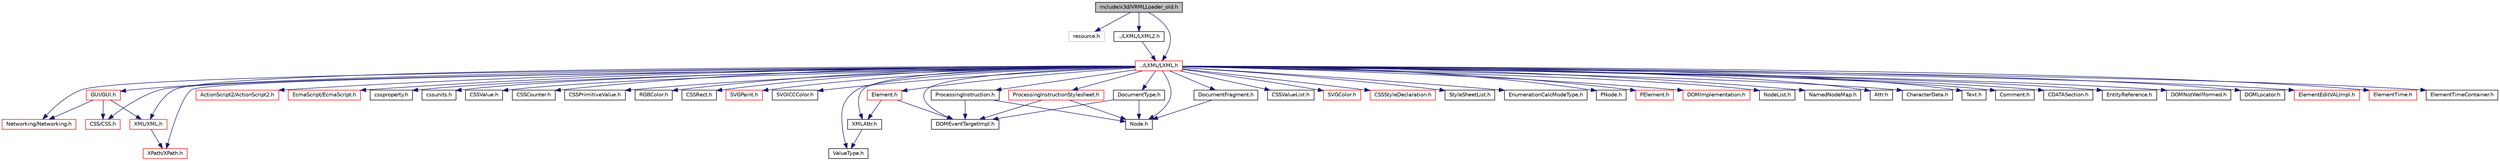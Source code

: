 digraph G
{
  edge [fontname="Helvetica",fontsize="10",labelfontname="Helvetica",labelfontsize="10"];
  node [fontname="Helvetica",fontsize="10",shape=record];
  Node1 [label="include/x3d/VRMLLoader_old.h",height=0.2,width=0.4,color="black", fillcolor="grey75", style="filled" fontcolor="black"];
  Node1 -> Node2 [color="midnightblue",fontsize="10",style="solid",fontname="Helvetica"];
  Node2 [label="resource.h",height=0.2,width=0.4,color="grey75", fillcolor="white", style="filled"];
  Node1 -> Node3 [color="midnightblue",fontsize="10",style="solid",fontname="Helvetica"];
  Node3 [label="../LXML/LXML.h",height=0.2,width=0.4,color="red", fillcolor="white", style="filled",URL="$_l_x_m_l_8h.html"];
  Node3 -> Node4 [color="midnightblue",fontsize="10",style="solid",fontname="Helvetica"];
  Node4 [label="GUI/GUI.h",height=0.2,width=0.4,color="red", fillcolor="white", style="filled",URL="$_g_u_i_8h.html"];
  Node4 -> Node5 [color="midnightblue",fontsize="10",style="solid",fontname="Helvetica"];
  Node5 [label="Networking/Networking.h",height=0.2,width=0.4,color="red", fillcolor="white", style="filled",URL="$_networking_8h.html"];
  Node4 -> Node6 [color="midnightblue",fontsize="10",style="solid",fontname="Helvetica"];
  Node6 [label="CSS/CSS.h",height=0.2,width=0.4,color="red", fillcolor="white", style="filled",URL="$_c_s_s_8h.html"];
  Node4 -> Node7 [color="midnightblue",fontsize="10",style="solid",fontname="Helvetica"];
  Node7 [label="XML/XML.h",height=0.2,width=0.4,color="red", fillcolor="white", style="filled",URL="$_x_m_l_8h.html"];
  Node7 -> Node8 [color="midnightblue",fontsize="10",style="solid",fontname="Helvetica"];
  Node8 [label="XPath/XPath.h",height=0.2,width=0.4,color="red", fillcolor="white", style="filled",URL="$_x_path_8h.html"];
  Node3 -> Node6 [color="midnightblue",fontsize="10",style="solid",fontname="Helvetica"];
  Node3 -> Node8 [color="midnightblue",fontsize="10",style="solid",fontname="Helvetica"];
  Node3 -> Node7 [color="midnightblue",fontsize="10",style="solid",fontname="Helvetica"];
  Node3 -> Node9 [color="midnightblue",fontsize="10",style="solid",fontname="Helvetica"];
  Node9 [label="ActionScript2/ActionScript2.h",height=0.2,width=0.4,color="red", fillcolor="white", style="filled",URL="$_action_script2_8h.html"];
  Node3 -> Node10 [color="midnightblue",fontsize="10",style="solid",fontname="Helvetica"];
  Node10 [label="EcmaScript/EcmaScript.h",height=0.2,width=0.4,color="red", fillcolor="white", style="filled",URL="$_ecma_script_8h.html"];
  Node3 -> Node5 [color="midnightblue",fontsize="10",style="solid",fontname="Helvetica"];
  Node3 -> Node11 [color="midnightblue",fontsize="10",style="solid",fontname="Helvetica"];
  Node11 [label="cssproperty.h",height=0.2,width=0.4,color="black", fillcolor="white", style="filled",URL="$cssproperty_8h.html"];
  Node3 -> Node12 [color="midnightblue",fontsize="10",style="solid",fontname="Helvetica"];
  Node12 [label="cssunits.h",height=0.2,width=0.4,color="black", fillcolor="white", style="filled",URL="$cssunits_8h.html"];
  Node3 -> Node13 [color="midnightblue",fontsize="10",style="solid",fontname="Helvetica"];
  Node13 [label="CSSValue.h",height=0.2,width=0.4,color="black", fillcolor="white", style="filled",URL="$_c_s_s_value_8h.html"];
  Node3 -> Node14 [color="midnightblue",fontsize="10",style="solid",fontname="Helvetica"];
  Node14 [label="CSSCounter.h",height=0.2,width=0.4,color="black", fillcolor="white", style="filled",URL="$_c_s_s_counter_8h.html"];
  Node3 -> Node15 [color="midnightblue",fontsize="10",style="solid",fontname="Helvetica"];
  Node15 [label="CSSPrimitiveValue.h",height=0.2,width=0.4,color="black", fillcolor="white", style="filled",URL="$_c_s_s_primitive_value_8h.html"];
  Node3 -> Node16 [color="midnightblue",fontsize="10",style="solid",fontname="Helvetica"];
  Node16 [label="RGBColor.h",height=0.2,width=0.4,color="black", fillcolor="white", style="filled",URL="$_r_g_b_color_8h.html"];
  Node3 -> Node17 [color="midnightblue",fontsize="10",style="solid",fontname="Helvetica"];
  Node17 [label="CSSRect.h",height=0.2,width=0.4,color="black", fillcolor="white", style="filled",URL="$_c_s_s_rect_8h.html"];
  Node3 -> Node18 [color="midnightblue",fontsize="10",style="solid",fontname="Helvetica"];
  Node18 [label="SVGPaint.h",height=0.2,width=0.4,color="red", fillcolor="white", style="filled",URL="$_s_v_g_paint_8h.html"];
  Node3 -> Node19 [color="midnightblue",fontsize="10",style="solid",fontname="Helvetica"];
  Node19 [label="SVGICCColor.h",height=0.2,width=0.4,color="black", fillcolor="white", style="filled",URL="$_s_v_g_i_c_c_color_8h.html"];
  Node3 -> Node20 [color="midnightblue",fontsize="10",style="solid",fontname="Helvetica"];
  Node20 [label="ValueType.h",height=0.2,width=0.4,color="black", fillcolor="white", style="filled",URL="$_value_type_8h.html"];
  Node3 -> Node21 [color="midnightblue",fontsize="10",style="solid",fontname="Helvetica"];
  Node21 [label="XMLAttr.h",height=0.2,width=0.4,color="black", fillcolor="white", style="filled",URL="$_x_m_l_attr_8h.html"];
  Node21 -> Node20 [color="midnightblue",fontsize="10",style="solid",fontname="Helvetica"];
  Node3 -> Node22 [color="midnightblue",fontsize="10",style="solid",fontname="Helvetica"];
  Node22 [label="CSSValueList.h",height=0.2,width=0.4,color="black", fillcolor="white", style="filled",URL="$_c_s_s_value_list_8h.html"];
  Node3 -> Node23 [color="midnightblue",fontsize="10",style="solid",fontname="Helvetica"];
  Node23 [label="SVGColor.h",height=0.2,width=0.4,color="red", fillcolor="white", style="filled",URL="$_s_v_g_color_8h.html"];
  Node3 -> Node24 [color="midnightblue",fontsize="10",style="solid",fontname="Helvetica"];
  Node24 [label="CSSStyleDeclaration.h",height=0.2,width=0.4,color="red", fillcolor="white", style="filled",URL="$_c_s_s_style_declaration_8h.html"];
  Node3 -> Node25 [color="midnightblue",fontsize="10",style="solid",fontname="Helvetica"];
  Node25 [label="StyleSheetList.h",height=0.2,width=0.4,color="black", fillcolor="white", style="filled",URL="$_style_sheet_list_8h.html"];
  Node3 -> Node26 [color="midnightblue",fontsize="10",style="solid",fontname="Helvetica"];
  Node26 [label="EnumerationCalcModeType.h",height=0.2,width=0.4,color="black", fillcolor="white", style="filled",URL="$_enumeration_calc_mode_type_8h.html"];
  Node3 -> Node27 [color="midnightblue",fontsize="10",style="solid",fontname="Helvetica"];
  Node27 [label="PNode.h",height=0.2,width=0.4,color="black", fillcolor="white", style="filled",URL="$_p_node_8h.html"];
  Node3 -> Node28 [color="midnightblue",fontsize="10",style="solid",fontname="Helvetica"];
  Node28 [label="PElement.h",height=0.2,width=0.4,color="red", fillcolor="white", style="filled",URL="$_p_element_8h.html"];
  Node3 -> Node29 [color="midnightblue",fontsize="10",style="solid",fontname="Helvetica"];
  Node29 [label="DOMEventTargetImpl.h",height=0.2,width=0.4,color="black", fillcolor="white", style="filled",URL="$_d_o_m_event_target_impl_8h.html"];
  Node3 -> Node30 [color="midnightblue",fontsize="10",style="solid",fontname="Helvetica"];
  Node30 [label="DOMImplementation.h",height=0.2,width=0.4,color="red", fillcolor="white", style="filled",URL="$_d_o_m_implementation_8h.html"];
  Node3 -> Node31 [color="midnightblue",fontsize="10",style="solid",fontname="Helvetica"];
  Node31 [label="Node.h",height=0.2,width=0.4,color="black", fillcolor="white", style="filled",URL="$_node_8h.html"];
  Node3 -> Node32 [color="midnightblue",fontsize="10",style="solid",fontname="Helvetica"];
  Node32 [label="NodeList.h",height=0.2,width=0.4,color="black", fillcolor="white", style="filled",URL="$_node_list_8h.html"];
  Node3 -> Node33 [color="midnightblue",fontsize="10",style="solid",fontname="Helvetica"];
  Node33 [label="NamedNodeMap.h",height=0.2,width=0.4,color="black", fillcolor="white", style="filled",URL="$_named_node_map_8h.html"];
  Node3 -> Node34 [color="midnightblue",fontsize="10",style="solid",fontname="Helvetica"];
  Node34 [label="Attr.h",height=0.2,width=0.4,color="black", fillcolor="white", style="filled",URL="$_attr_8h.html"];
  Node3 -> Node35 [color="midnightblue",fontsize="10",style="solid",fontname="Helvetica"];
  Node35 [label="Element.h",height=0.2,width=0.4,color="red", fillcolor="white", style="filled",URL="$_element_8h.html"];
  Node35 -> Node29 [color="midnightblue",fontsize="10",style="solid",fontname="Helvetica"];
  Node35 -> Node21 [color="midnightblue",fontsize="10",style="solid",fontname="Helvetica"];
  Node3 -> Node36 [color="midnightblue",fontsize="10",style="solid",fontname="Helvetica"];
  Node36 [label="CharacterData.h",height=0.2,width=0.4,color="black", fillcolor="white", style="filled",URL="$_character_data_8h.html"];
  Node3 -> Node37 [color="midnightblue",fontsize="10",style="solid",fontname="Helvetica"];
  Node37 [label="Text.h",height=0.2,width=0.4,color="black", fillcolor="white", style="filled",URL="$_l_x_m_l_2_text_8h.html"];
  Node3 -> Node38 [color="midnightblue",fontsize="10",style="solid",fontname="Helvetica"];
  Node38 [label="Comment.h",height=0.2,width=0.4,color="black", fillcolor="white", style="filled",URL="$_comment_8h.html"];
  Node3 -> Node39 [color="midnightblue",fontsize="10",style="solid",fontname="Helvetica"];
  Node39 [label="CDATASection.h",height=0.2,width=0.4,color="black", fillcolor="white", style="filled",URL="$_c_d_a_t_a_section_8h.html"];
  Node3 -> Node40 [color="midnightblue",fontsize="10",style="solid",fontname="Helvetica"];
  Node40 [label="EntityReference.h",height=0.2,width=0.4,color="black", fillcolor="white", style="filled",URL="$_entity_reference_8h.html"];
  Node3 -> Node41 [color="midnightblue",fontsize="10",style="solid",fontname="Helvetica"];
  Node41 [label="DocumentFragment.h",height=0.2,width=0.4,color="black", fillcolor="white", style="filled",URL="$_document_fragment_8h.html"];
  Node41 -> Node31 [color="midnightblue",fontsize="10",style="solid",fontname="Helvetica"];
  Node3 -> Node42 [color="midnightblue",fontsize="10",style="solid",fontname="Helvetica"];
  Node42 [label="ProcessingInstruction.h",height=0.2,width=0.4,color="black", fillcolor="white", style="filled",URL="$_processing_instruction_8h.html"];
  Node42 -> Node31 [color="midnightblue",fontsize="10",style="solid",fontname="Helvetica"];
  Node42 -> Node29 [color="midnightblue",fontsize="10",style="solid",fontname="Helvetica"];
  Node3 -> Node43 [color="midnightblue",fontsize="10",style="solid",fontname="Helvetica"];
  Node43 [label="ProcessingInstructionStylesheet.h",height=0.2,width=0.4,color="red", fillcolor="white", style="filled",URL="$_processing_instruction_stylesheet_8h.html"];
  Node43 -> Node31 [color="midnightblue",fontsize="10",style="solid",fontname="Helvetica"];
  Node43 -> Node29 [color="midnightblue",fontsize="10",style="solid",fontname="Helvetica"];
  Node3 -> Node44 [color="midnightblue",fontsize="10",style="solid",fontname="Helvetica"];
  Node44 [label="DocumentType.h",height=0.2,width=0.4,color="black", fillcolor="white", style="filled",URL="$_document_type_8h.html"];
  Node44 -> Node31 [color="midnightblue",fontsize="10",style="solid",fontname="Helvetica"];
  Node44 -> Node29 [color="midnightblue",fontsize="10",style="solid",fontname="Helvetica"];
  Node3 -> Node45 [color="midnightblue",fontsize="10",style="solid",fontname="Helvetica"];
  Node45 [label="DOMNotWellformed.h",height=0.2,width=0.4,color="black", fillcolor="white", style="filled",URL="$_d_o_m_not_wellformed_8h.html"];
  Node3 -> Node46 [color="midnightblue",fontsize="10",style="solid",fontname="Helvetica"];
  Node46 [label="DOMLocator.h",height=0.2,width=0.4,color="black", fillcolor="white", style="filled",URL="$_d_o_m_locator_8h.html"];
  Node3 -> Node47 [color="midnightblue",fontsize="10",style="solid",fontname="Helvetica"];
  Node47 [label="ElementEditVALImpl.h",height=0.2,width=0.4,color="red", fillcolor="white", style="filled",URL="$_element_edit_v_a_l_impl_8h.html"];
  Node3 -> Node48 [color="midnightblue",fontsize="10",style="solid",fontname="Helvetica"];
  Node48 [label="ElementTime.h",height=0.2,width=0.4,color="red", fillcolor="white", style="filled",URL="$_element_time_8h.html"];
  Node3 -> Node49 [color="midnightblue",fontsize="10",style="solid",fontname="Helvetica"];
  Node49 [label="ElementTimeContainer.h",height=0.2,width=0.4,color="black", fillcolor="white", style="filled",URL="$_element_time_container_8h.html"];
  Node1 -> Node50 [color="midnightblue",fontsize="10",style="solid",fontname="Helvetica"];
  Node50 [label="../LXML/LXML2.h",height=0.2,width=0.4,color="black", fillcolor="white", style="filled",URL="$_l_x_m_l2_8h.html"];
  Node50 -> Node3 [color="midnightblue",fontsize="10",style="solid",fontname="Helvetica"];
}
